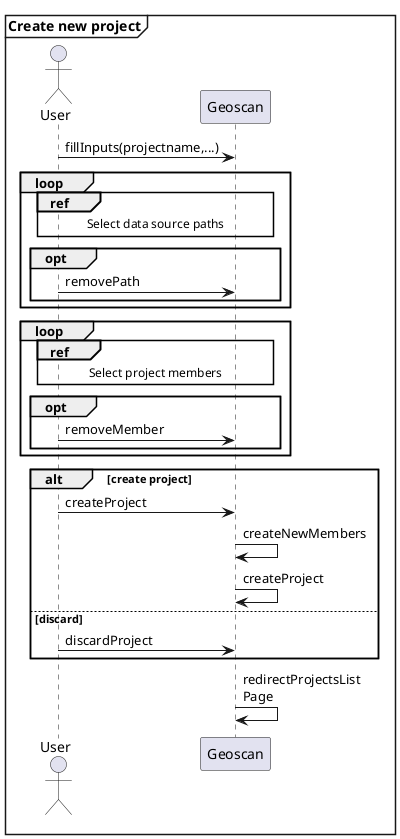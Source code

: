 @startuml Project creation index
' participant Participant as participan
actor       User       as user
' boundary    Creatsystemsystem    as system
' control     ProjectController     as system
' entity      Project      as system
' entity      ProjectUserRelationship      as system
participant Geoscan as system
  
mainframe **Create new project**

user -> system : fillInputs(projectname,...)

loop
    ref over user, system
        Select data source paths
    end ref
    
    opt
        user -> system : removePath
    end
end


loop
    ref over user, system
        Select project members
    end ref

    opt 
        user -> system : removeMember
    end 
end

alt create project
    user -> system: createProject
    
    system -> system: createNewMembers
    system -> system: createProject
else discard 
    user -> system: discardProject
end 

system -> system: redirectProjectsList\nPage

@enduml